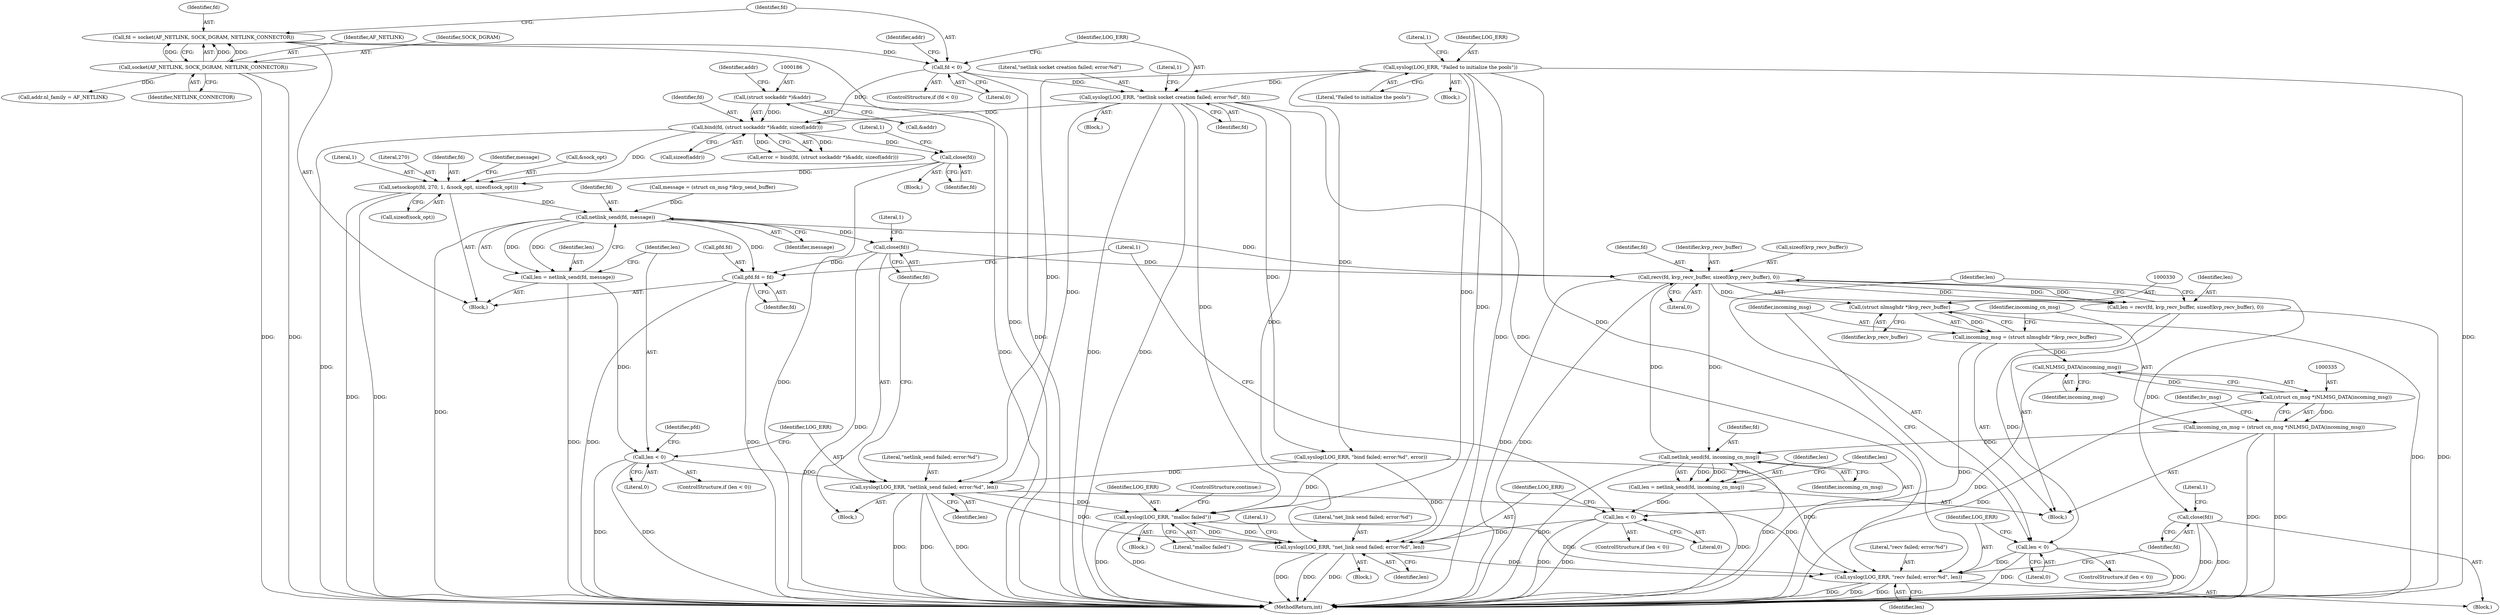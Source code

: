 digraph "0_linux_bcc2c9c3fff859e0eb019fe6fec26f9b8eba795c@API" {
"1000200" [label="(Call,close(fd))"];
"1000183" [label="(Call,bind(fd, (struct sockaddr *)&addr, sizeof(addr)))"];
"1000150" [label="(Call,fd < 0)"];
"1000143" [label="(Call,fd = socket(AF_NETLINK, SOCK_DGRAM, NETLINK_CONNECTOR))"];
"1000145" [label="(Call,socket(AF_NETLINK, SOCK_DGRAM, NETLINK_CONNECTOR))"];
"1000154" [label="(Call,syslog(LOG_ERR, \"netlink socket creation failed; error:%d\", fd))"];
"1000137" [label="(Call,syslog(LOG_ERR, \"Failed to initialize the pools\"))"];
"1000185" [label="(Call,(struct sockaddr *)&addr)"];
"1000210" [label="(Call,setsockopt(fd, 270, 1, &sock_opt, sizeof(sock_opt)))"];
"1000264" [label="(Call,netlink_send(fd, message))"];
"1000262" [label="(Call,len = netlink_send(fd, message))"];
"1000268" [label="(Call,len < 0)"];
"1000272" [label="(Call,syslog(LOG_ERR, \"netlink_send failed; error:%d\", len))"];
"1000318" [label="(Call,syslog(LOG_ERR, \"recv failed; error:%d\", len))"];
"1000383" [label="(Call,syslog(LOG_ERR, \"malloc failed\"))"];
"1000753" [label="(Call,syslog(LOG_ERR, \"net_link send failed; error:%d\", len))"];
"1000276" [label="(Call,close(fd))"];
"1000281" [label="(Call,pfd.fd = fd)"];
"1000307" [label="(Call,recv(fd, kvp_recv_buffer, sizeof(kvp_recv_buffer), 0))"];
"1000305" [label="(Call,len = recv(fd, kvp_recv_buffer, sizeof(kvp_recv_buffer), 0))"];
"1000314" [label="(Call,len < 0)"];
"1000322" [label="(Call,close(fd))"];
"1000329" [label="(Call,(struct nlmsghdr *)kvp_recv_buffer)"];
"1000327" [label="(Call,incoming_msg = (struct nlmsghdr *)kvp_recv_buffer)"];
"1000336" [label="(Call,NLMSG_DATA(incoming_msg))"];
"1000334" [label="(Call,(struct cn_msg *)NLMSG_DATA(incoming_msg))"];
"1000332" [label="(Call,incoming_cn_msg = (struct cn_msg *)NLMSG_DATA(incoming_msg))"];
"1000745" [label="(Call,netlink_send(fd, incoming_cn_msg))"];
"1000743" [label="(Call,len = netlink_send(fd, incoming_cn_msg))"];
"1000749" [label="(Call,len < 0)"];
"1000283" [label="(Identifier,pfd)"];
"1000204" [label="(Literal,1)"];
"1000748" [label="(ControlStructure,if (len < 0))"];
"1000385" [label="(Literal,\"malloc failed\")"];
"1000275" [label="(Identifier,len)"];
"1000137" [label="(Call,syslog(LOG_ERR, \"Failed to initialize the pools\"))"];
"1000277" [label="(Identifier,fd)"];
"1000745" [label="(Call,netlink_send(fd, incoming_cn_msg))"];
"1000744" [label="(Identifier,len)"];
"1000264" [label="(Call,netlink_send(fd, message))"];
"1000760" [label="(MethodReturn,int)"];
"1000386" [label="(ControlStructure,continue;)"];
"1000754" [label="(Identifier,LOG_ERR)"];
"1000187" [label="(Call,&addr)"];
"1000272" [label="(Call,syslog(LOG_ERR, \"netlink_send failed; error:%d\", len))"];
"1000183" [label="(Call,bind(fd, (struct sockaddr *)&addr, sizeof(addr)))"];
"1000201" [label="(Identifier,fd)"];
"1000213" [label="(Literal,1)"];
"1000332" [label="(Call,incoming_cn_msg = (struct cn_msg *)NLMSG_DATA(incoming_msg))"];
"1000139" [label="(Literal,\"Failed to initialize the pools\")"];
"1000747" [label="(Identifier,incoming_cn_msg)"];
"1000312" [label="(Literal,0)"];
"1000109" [label="(Block,)"];
"1000268" [label="(Call,len < 0)"];
"1000308" [label="(Identifier,fd)"];
"1000322" [label="(Call,close(fd))"];
"1000181" [label="(Call,error = bind(fd, (struct sockaddr *)&addr, sizeof(addr)))"];
"1000316" [label="(Literal,0)"];
"1000270" [label="(Literal,0)"];
"1000339" [label="(Identifier,hv_msg)"];
"1000185" [label="(Call,(struct sockaddr *)&addr)"];
"1000743" [label="(Call,len = netlink_send(fd, incoming_cn_msg))"];
"1000751" [label="(Literal,0)"];
"1000752" [label="(Block,)"];
"1000336" [label="(Call,NLMSG_DATA(incoming_msg))"];
"1000756" [label="(Identifier,len)"];
"1000265" [label="(Identifier,fd)"];
"1000329" [label="(Call,(struct nlmsghdr *)kvp_recv_buffer)"];
"1000152" [label="(Literal,0)"];
"1000212" [label="(Literal,270)"];
"1000333" [label="(Identifier,incoming_cn_msg)"];
"1000755" [label="(Literal,\"net_link send failed; error:%d\")"];
"1000327" [label="(Call,incoming_msg = (struct nlmsghdr *)kvp_recv_buffer)"];
"1000138" [label="(Identifier,LOG_ERR)"];
"1000157" [label="(Identifier,fd)"];
"1000144" [label="(Identifier,fd)"];
"1000189" [label="(Call,sizeof(addr))"];
"1000382" [label="(Block,)"];
"1000384" [label="(Identifier,LOG_ERR)"];
"1000323" [label="(Identifier,fd)"];
"1000306" [label="(Identifier,len)"];
"1000326" [label="(Literal,1)"];
"1000282" [label="(Call,pfd.fd)"];
"1000148" [label="(Identifier,NETLINK_CONNECTOR)"];
"1000153" [label="(Block,)"];
"1000287" [label="(Literal,1)"];
"1000154" [label="(Call,syslog(LOG_ERR, \"netlink socket creation failed; error:%d\", fd))"];
"1000334" [label="(Call,(struct cn_msg *)NLMSG_DATA(incoming_msg))"];
"1000305" [label="(Call,len = recv(fd, kvp_recv_buffer, sizeof(kvp_recv_buffer), 0))"];
"1000216" [label="(Call,sizeof(sock_opt))"];
"1000151" [label="(Identifier,fd)"];
"1000263" [label="(Identifier,len)"];
"1000143" [label="(Call,fd = socket(AF_NETLINK, SOCK_DGRAM, NETLINK_CONNECTOR))"];
"1000190" [label="(Identifier,addr)"];
"1000161" [label="(Call,addr.nl_family = AF_NETLINK)"];
"1000267" [label="(ControlStructure,if (len < 0))"];
"1000285" [label="(Identifier,fd)"];
"1000200" [label="(Call,close(fd))"];
"1000184" [label="(Identifier,fd)"];
"1000750" [label="(Identifier,len)"];
"1000309" [label="(Identifier,kvp_recv_buffer)"];
"1000195" [label="(Block,)"];
"1000383" [label="(Call,syslog(LOG_ERR, \"malloc failed\"))"];
"1000155" [label="(Identifier,LOG_ERR)"];
"1000314" [label="(Call,len < 0)"];
"1000337" [label="(Identifier,incoming_msg)"];
"1000746" [label="(Identifier,fd)"];
"1000142" [label="(Literal,1)"];
"1000269" [label="(Identifier,len)"];
"1000266" [label="(Identifier,message)"];
"1000211" [label="(Identifier,fd)"];
"1000315" [label="(Identifier,len)"];
"1000318" [label="(Call,syslog(LOG_ERR, \"recv failed; error:%d\", len))"];
"1000146" [label="(Identifier,AF_NETLINK)"];
"1000196" [label="(Call,syslog(LOG_ERR, \"bind failed; error:%d\", error))"];
"1000271" [label="(Block,)"];
"1000149" [label="(ControlStructure,if (fd < 0))"];
"1000163" [label="(Identifier,addr)"];
"1000147" [label="(Identifier,SOCK_DGRAM)"];
"1000276" [label="(Call,close(fd))"];
"1000759" [label="(Literal,1)"];
"1000320" [label="(Literal,\"recv failed; error:%d\")"];
"1000262" [label="(Call,len = netlink_send(fd, message))"];
"1000753" [label="(Call,syslog(LOG_ERR, \"net_link send failed; error:%d\", len))"];
"1000288" [label="(Block,)"];
"1000156" [label="(Literal,\"netlink socket creation failed; error:%d\")"];
"1000280" [label="(Literal,1)"];
"1000321" [label="(Identifier,len)"];
"1000150" [label="(Call,fd < 0)"];
"1000218" [label="(Call,message = (struct cn_msg *)kvp_send_buffer)"];
"1000313" [label="(ControlStructure,if (len < 0))"];
"1000210" [label="(Call,setsockopt(fd, 270, 1, &sock_opt, sizeof(sock_opt)))"];
"1000219" [label="(Identifier,message)"];
"1000145" [label="(Call,socket(AF_NETLINK, SOCK_DGRAM, NETLINK_CONNECTOR))"];
"1000214" [label="(Call,&sock_opt)"];
"1000281" [label="(Call,pfd.fd = fd)"];
"1000328" [label="(Identifier,incoming_msg)"];
"1000273" [label="(Identifier,LOG_ERR)"];
"1000749" [label="(Call,len < 0)"];
"1000319" [label="(Identifier,LOG_ERR)"];
"1000331" [label="(Identifier,kvp_recv_buffer)"];
"1000317" [label="(Block,)"];
"1000160" [label="(Literal,1)"];
"1000307" [label="(Call,recv(fd, kvp_recv_buffer, sizeof(kvp_recv_buffer), 0))"];
"1000274" [label="(Literal,\"netlink_send failed; error:%d\")"];
"1000310" [label="(Call,sizeof(kvp_recv_buffer))"];
"1000136" [label="(Block,)"];
"1000200" -> "1000195"  [label="AST: "];
"1000200" -> "1000201"  [label="CFG: "];
"1000201" -> "1000200"  [label="AST: "];
"1000204" -> "1000200"  [label="CFG: "];
"1000200" -> "1000760"  [label="DDG: "];
"1000183" -> "1000200"  [label="DDG: "];
"1000200" -> "1000210"  [label="DDG: "];
"1000183" -> "1000181"  [label="AST: "];
"1000183" -> "1000189"  [label="CFG: "];
"1000184" -> "1000183"  [label="AST: "];
"1000185" -> "1000183"  [label="AST: "];
"1000189" -> "1000183"  [label="AST: "];
"1000181" -> "1000183"  [label="CFG: "];
"1000183" -> "1000760"  [label="DDG: "];
"1000183" -> "1000181"  [label="DDG: "];
"1000183" -> "1000181"  [label="DDG: "];
"1000150" -> "1000183"  [label="DDG: "];
"1000154" -> "1000183"  [label="DDG: "];
"1000185" -> "1000183"  [label="DDG: "];
"1000183" -> "1000210"  [label="DDG: "];
"1000150" -> "1000149"  [label="AST: "];
"1000150" -> "1000152"  [label="CFG: "];
"1000151" -> "1000150"  [label="AST: "];
"1000152" -> "1000150"  [label="AST: "];
"1000155" -> "1000150"  [label="CFG: "];
"1000163" -> "1000150"  [label="CFG: "];
"1000150" -> "1000760"  [label="DDG: "];
"1000143" -> "1000150"  [label="DDG: "];
"1000150" -> "1000154"  [label="DDG: "];
"1000143" -> "1000109"  [label="AST: "];
"1000143" -> "1000145"  [label="CFG: "];
"1000144" -> "1000143"  [label="AST: "];
"1000145" -> "1000143"  [label="AST: "];
"1000151" -> "1000143"  [label="CFG: "];
"1000143" -> "1000760"  [label="DDG: "];
"1000145" -> "1000143"  [label="DDG: "];
"1000145" -> "1000143"  [label="DDG: "];
"1000145" -> "1000143"  [label="DDG: "];
"1000145" -> "1000148"  [label="CFG: "];
"1000146" -> "1000145"  [label="AST: "];
"1000147" -> "1000145"  [label="AST: "];
"1000148" -> "1000145"  [label="AST: "];
"1000145" -> "1000760"  [label="DDG: "];
"1000145" -> "1000760"  [label="DDG: "];
"1000145" -> "1000161"  [label="DDG: "];
"1000154" -> "1000153"  [label="AST: "];
"1000154" -> "1000157"  [label="CFG: "];
"1000155" -> "1000154"  [label="AST: "];
"1000156" -> "1000154"  [label="AST: "];
"1000157" -> "1000154"  [label="AST: "];
"1000160" -> "1000154"  [label="CFG: "];
"1000154" -> "1000760"  [label="DDG: "];
"1000154" -> "1000760"  [label="DDG: "];
"1000137" -> "1000154"  [label="DDG: "];
"1000154" -> "1000196"  [label="DDG: "];
"1000154" -> "1000272"  [label="DDG: "];
"1000154" -> "1000318"  [label="DDG: "];
"1000154" -> "1000383"  [label="DDG: "];
"1000154" -> "1000753"  [label="DDG: "];
"1000137" -> "1000136"  [label="AST: "];
"1000137" -> "1000139"  [label="CFG: "];
"1000138" -> "1000137"  [label="AST: "];
"1000139" -> "1000137"  [label="AST: "];
"1000142" -> "1000137"  [label="CFG: "];
"1000137" -> "1000760"  [label="DDG: "];
"1000137" -> "1000760"  [label="DDG: "];
"1000137" -> "1000196"  [label="DDG: "];
"1000137" -> "1000272"  [label="DDG: "];
"1000137" -> "1000318"  [label="DDG: "];
"1000137" -> "1000383"  [label="DDG: "];
"1000137" -> "1000753"  [label="DDG: "];
"1000185" -> "1000187"  [label="CFG: "];
"1000186" -> "1000185"  [label="AST: "];
"1000187" -> "1000185"  [label="AST: "];
"1000190" -> "1000185"  [label="CFG: "];
"1000185" -> "1000760"  [label="DDG: "];
"1000210" -> "1000109"  [label="AST: "];
"1000210" -> "1000216"  [label="CFG: "];
"1000211" -> "1000210"  [label="AST: "];
"1000212" -> "1000210"  [label="AST: "];
"1000213" -> "1000210"  [label="AST: "];
"1000214" -> "1000210"  [label="AST: "];
"1000216" -> "1000210"  [label="AST: "];
"1000219" -> "1000210"  [label="CFG: "];
"1000210" -> "1000760"  [label="DDG: "];
"1000210" -> "1000760"  [label="DDG: "];
"1000210" -> "1000264"  [label="DDG: "];
"1000264" -> "1000262"  [label="AST: "];
"1000264" -> "1000266"  [label="CFG: "];
"1000265" -> "1000264"  [label="AST: "];
"1000266" -> "1000264"  [label="AST: "];
"1000262" -> "1000264"  [label="CFG: "];
"1000264" -> "1000760"  [label="DDG: "];
"1000264" -> "1000262"  [label="DDG: "];
"1000264" -> "1000262"  [label="DDG: "];
"1000218" -> "1000264"  [label="DDG: "];
"1000264" -> "1000276"  [label="DDG: "];
"1000264" -> "1000281"  [label="DDG: "];
"1000264" -> "1000307"  [label="DDG: "];
"1000262" -> "1000109"  [label="AST: "];
"1000263" -> "1000262"  [label="AST: "];
"1000269" -> "1000262"  [label="CFG: "];
"1000262" -> "1000760"  [label="DDG: "];
"1000262" -> "1000268"  [label="DDG: "];
"1000268" -> "1000267"  [label="AST: "];
"1000268" -> "1000270"  [label="CFG: "];
"1000269" -> "1000268"  [label="AST: "];
"1000270" -> "1000268"  [label="AST: "];
"1000273" -> "1000268"  [label="CFG: "];
"1000283" -> "1000268"  [label="CFG: "];
"1000268" -> "1000760"  [label="DDG: "];
"1000268" -> "1000760"  [label="DDG: "];
"1000268" -> "1000272"  [label="DDG: "];
"1000272" -> "1000271"  [label="AST: "];
"1000272" -> "1000275"  [label="CFG: "];
"1000273" -> "1000272"  [label="AST: "];
"1000274" -> "1000272"  [label="AST: "];
"1000275" -> "1000272"  [label="AST: "];
"1000277" -> "1000272"  [label="CFG: "];
"1000272" -> "1000760"  [label="DDG: "];
"1000272" -> "1000760"  [label="DDG: "];
"1000272" -> "1000760"  [label="DDG: "];
"1000196" -> "1000272"  [label="DDG: "];
"1000272" -> "1000318"  [label="DDG: "];
"1000272" -> "1000383"  [label="DDG: "];
"1000272" -> "1000753"  [label="DDG: "];
"1000318" -> "1000317"  [label="AST: "];
"1000318" -> "1000321"  [label="CFG: "];
"1000319" -> "1000318"  [label="AST: "];
"1000320" -> "1000318"  [label="AST: "];
"1000321" -> "1000318"  [label="AST: "];
"1000323" -> "1000318"  [label="CFG: "];
"1000318" -> "1000760"  [label="DDG: "];
"1000318" -> "1000760"  [label="DDG: "];
"1000318" -> "1000760"  [label="DDG: "];
"1000753" -> "1000318"  [label="DDG: "];
"1000383" -> "1000318"  [label="DDG: "];
"1000196" -> "1000318"  [label="DDG: "];
"1000314" -> "1000318"  [label="DDG: "];
"1000383" -> "1000382"  [label="AST: "];
"1000383" -> "1000385"  [label="CFG: "];
"1000384" -> "1000383"  [label="AST: "];
"1000385" -> "1000383"  [label="AST: "];
"1000386" -> "1000383"  [label="CFG: "];
"1000383" -> "1000760"  [label="DDG: "];
"1000383" -> "1000760"  [label="DDG: "];
"1000753" -> "1000383"  [label="DDG: "];
"1000196" -> "1000383"  [label="DDG: "];
"1000383" -> "1000753"  [label="DDG: "];
"1000753" -> "1000752"  [label="AST: "];
"1000753" -> "1000756"  [label="CFG: "];
"1000754" -> "1000753"  [label="AST: "];
"1000755" -> "1000753"  [label="AST: "];
"1000756" -> "1000753"  [label="AST: "];
"1000759" -> "1000753"  [label="CFG: "];
"1000753" -> "1000760"  [label="DDG: "];
"1000753" -> "1000760"  [label="DDG: "];
"1000753" -> "1000760"  [label="DDG: "];
"1000196" -> "1000753"  [label="DDG: "];
"1000749" -> "1000753"  [label="DDG: "];
"1000276" -> "1000271"  [label="AST: "];
"1000276" -> "1000277"  [label="CFG: "];
"1000277" -> "1000276"  [label="AST: "];
"1000280" -> "1000276"  [label="CFG: "];
"1000276" -> "1000760"  [label="DDG: "];
"1000276" -> "1000281"  [label="DDG: "];
"1000276" -> "1000307"  [label="DDG: "];
"1000281" -> "1000109"  [label="AST: "];
"1000281" -> "1000285"  [label="CFG: "];
"1000282" -> "1000281"  [label="AST: "];
"1000285" -> "1000281"  [label="AST: "];
"1000287" -> "1000281"  [label="CFG: "];
"1000281" -> "1000760"  [label="DDG: "];
"1000281" -> "1000760"  [label="DDG: "];
"1000307" -> "1000305"  [label="AST: "];
"1000307" -> "1000312"  [label="CFG: "];
"1000308" -> "1000307"  [label="AST: "];
"1000309" -> "1000307"  [label="AST: "];
"1000310" -> "1000307"  [label="AST: "];
"1000312" -> "1000307"  [label="AST: "];
"1000305" -> "1000307"  [label="CFG: "];
"1000307" -> "1000760"  [label="DDG: "];
"1000307" -> "1000760"  [label="DDG: "];
"1000307" -> "1000305"  [label="DDG: "];
"1000307" -> "1000305"  [label="DDG: "];
"1000307" -> "1000305"  [label="DDG: "];
"1000745" -> "1000307"  [label="DDG: "];
"1000307" -> "1000322"  [label="DDG: "];
"1000307" -> "1000329"  [label="DDG: "];
"1000307" -> "1000745"  [label="DDG: "];
"1000305" -> "1000288"  [label="AST: "];
"1000306" -> "1000305"  [label="AST: "];
"1000315" -> "1000305"  [label="CFG: "];
"1000305" -> "1000760"  [label="DDG: "];
"1000305" -> "1000314"  [label="DDG: "];
"1000314" -> "1000313"  [label="AST: "];
"1000314" -> "1000316"  [label="CFG: "];
"1000315" -> "1000314"  [label="AST: "];
"1000316" -> "1000314"  [label="AST: "];
"1000319" -> "1000314"  [label="CFG: "];
"1000328" -> "1000314"  [label="CFG: "];
"1000314" -> "1000760"  [label="DDG: "];
"1000314" -> "1000760"  [label="DDG: "];
"1000322" -> "1000317"  [label="AST: "];
"1000322" -> "1000323"  [label="CFG: "];
"1000323" -> "1000322"  [label="AST: "];
"1000326" -> "1000322"  [label="CFG: "];
"1000322" -> "1000760"  [label="DDG: "];
"1000322" -> "1000760"  [label="DDG: "];
"1000329" -> "1000327"  [label="AST: "];
"1000329" -> "1000331"  [label="CFG: "];
"1000330" -> "1000329"  [label="AST: "];
"1000331" -> "1000329"  [label="AST: "];
"1000327" -> "1000329"  [label="CFG: "];
"1000329" -> "1000760"  [label="DDG: "];
"1000329" -> "1000327"  [label="DDG: "];
"1000327" -> "1000288"  [label="AST: "];
"1000328" -> "1000327"  [label="AST: "];
"1000333" -> "1000327"  [label="CFG: "];
"1000327" -> "1000760"  [label="DDG: "];
"1000327" -> "1000336"  [label="DDG: "];
"1000336" -> "1000334"  [label="AST: "];
"1000336" -> "1000337"  [label="CFG: "];
"1000337" -> "1000336"  [label="AST: "];
"1000334" -> "1000336"  [label="CFG: "];
"1000336" -> "1000760"  [label="DDG: "];
"1000336" -> "1000334"  [label="DDG: "];
"1000334" -> "1000332"  [label="AST: "];
"1000335" -> "1000334"  [label="AST: "];
"1000332" -> "1000334"  [label="CFG: "];
"1000334" -> "1000760"  [label="DDG: "];
"1000334" -> "1000332"  [label="DDG: "];
"1000332" -> "1000288"  [label="AST: "];
"1000333" -> "1000332"  [label="AST: "];
"1000339" -> "1000332"  [label="CFG: "];
"1000332" -> "1000760"  [label="DDG: "];
"1000332" -> "1000760"  [label="DDG: "];
"1000332" -> "1000745"  [label="DDG: "];
"1000745" -> "1000743"  [label="AST: "];
"1000745" -> "1000747"  [label="CFG: "];
"1000746" -> "1000745"  [label="AST: "];
"1000747" -> "1000745"  [label="AST: "];
"1000743" -> "1000745"  [label="CFG: "];
"1000745" -> "1000760"  [label="DDG: "];
"1000745" -> "1000760"  [label="DDG: "];
"1000745" -> "1000743"  [label="DDG: "];
"1000745" -> "1000743"  [label="DDG: "];
"1000743" -> "1000288"  [label="AST: "];
"1000744" -> "1000743"  [label="AST: "];
"1000750" -> "1000743"  [label="CFG: "];
"1000743" -> "1000760"  [label="DDG: "];
"1000743" -> "1000749"  [label="DDG: "];
"1000749" -> "1000748"  [label="AST: "];
"1000749" -> "1000751"  [label="CFG: "];
"1000750" -> "1000749"  [label="AST: "];
"1000751" -> "1000749"  [label="AST: "];
"1000287" -> "1000749"  [label="CFG: "];
"1000754" -> "1000749"  [label="CFG: "];
"1000749" -> "1000760"  [label="DDG: "];
"1000749" -> "1000760"  [label="DDG: "];
}
